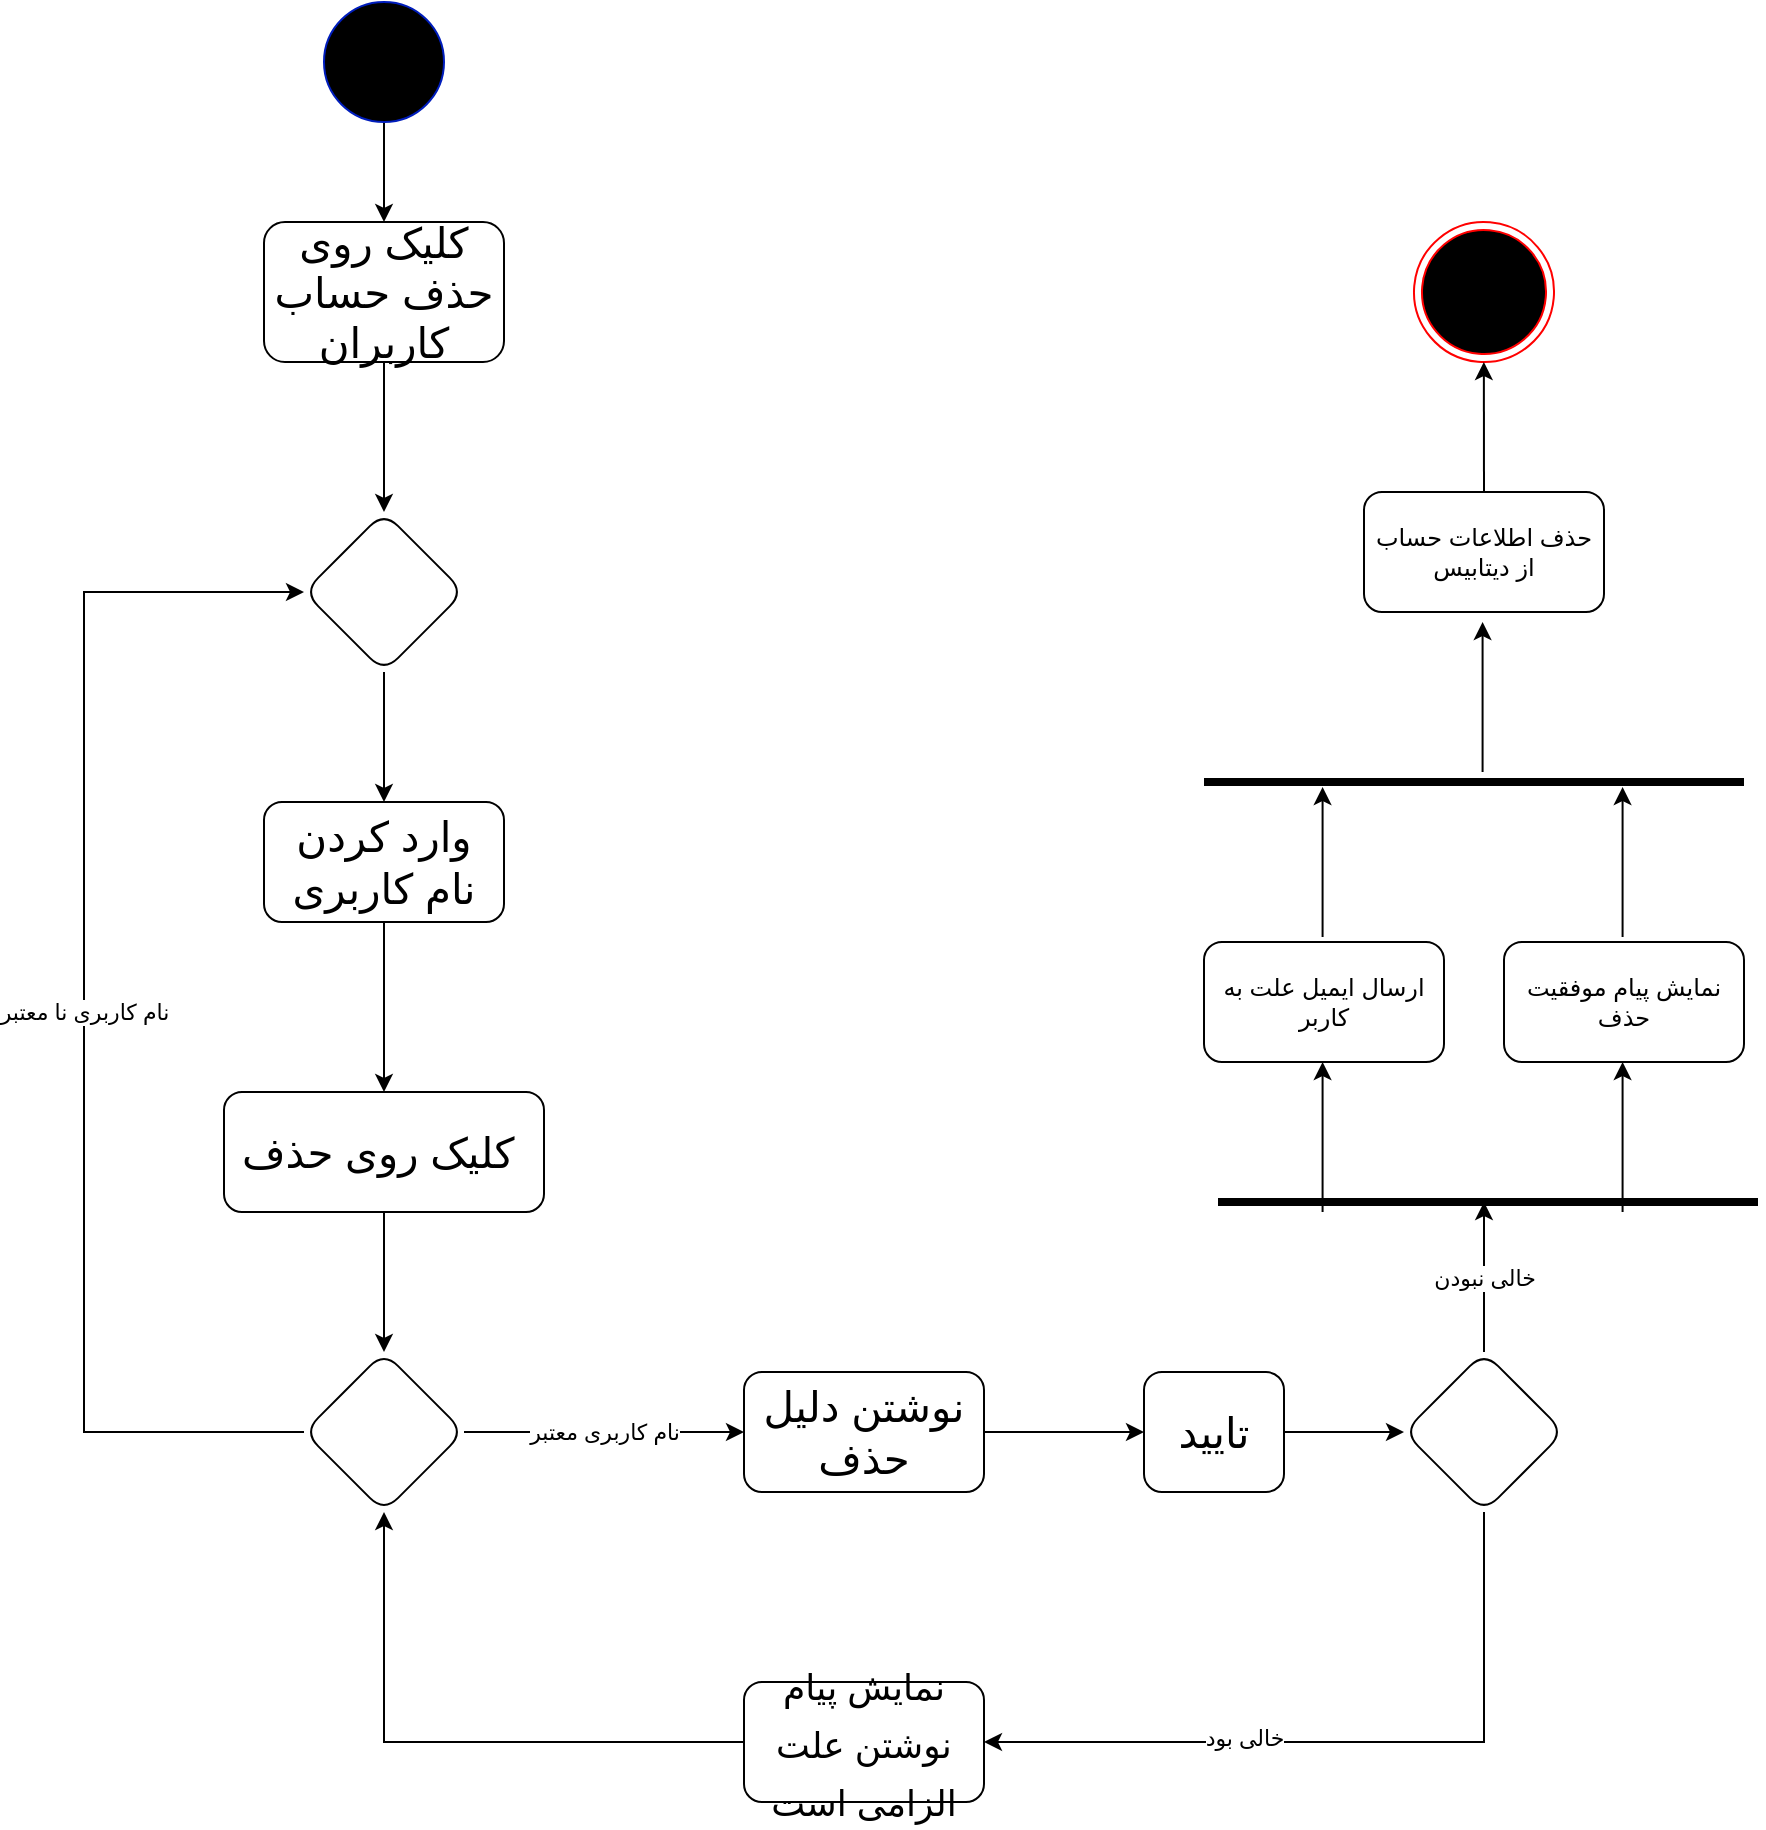 <mxfile version="20.8.13" type="device"><diagram id="yBs62Qw9mgIWAJ26Yhln" name="‫صفحه - 1‬"><mxGraphModel dx="1747" dy="1903" grid="1" gridSize="10" guides="1" tooltips="1" connect="1" arrows="1" fold="1" page="1" pageScale="1" pageWidth="827" pageHeight="1169" math="0" shadow="0"><root><mxCell id="0"/><mxCell id="1" parent="0"/><mxCell id="eOGFLjpOEYUzNxEBA_Fc-2" style="edgeStyle=orthogonalEdgeStyle;rounded=0;orthogonalLoop=1;jettySize=auto;html=1;exitX=0.5;exitY=1;exitDx=0;exitDy=0;exitPerimeter=0;entryX=0.5;entryY=0;entryDx=0;entryDy=0;" parent="1" source="eOGFLjpOEYUzNxEBA_Fc-3" target="eOGFLjpOEYUzNxEBA_Fc-5" edge="1"><mxGeometry relative="1" as="geometry"/></mxCell><mxCell id="eOGFLjpOEYUzNxEBA_Fc-3" value="" style="verticalLabelPosition=bottom;verticalAlign=top;html=1;shape=mxgraph.flowchart.on-page_reference;fillColor=#000000;fontColor=#ffffff;strokeColor=#001DBC;" parent="1" vertex="1"><mxGeometry x="524" y="120" width="60" height="60" as="geometry"/></mxCell><mxCell id="eOGFLjpOEYUzNxEBA_Fc-4" value="" style="edgeStyle=orthogonalEdgeStyle;rounded=0;orthogonalLoop=1;jettySize=auto;html=1;" parent="1" source="eOGFLjpOEYUzNxEBA_Fc-5" target="eOGFLjpOEYUzNxEBA_Fc-15" edge="1"><mxGeometry relative="1" as="geometry"/></mxCell><mxCell id="eOGFLjpOEYUzNxEBA_Fc-5" value="کلیک روی حذف حساب کاربران" style="rounded=1;whiteSpace=wrap;html=1;fontSize=21;" parent="1" vertex="1"><mxGeometry x="494" y="230" width="120" height="70" as="geometry"/></mxCell><mxCell id="eOGFLjpOEYUzNxEBA_Fc-6" value="" style="ellipse;html=1;shape=endState;fillColor=#000000;strokeColor=#ff0000;strokeWidth=1;fontSize=20;rotation=5;" parent="1" vertex="1"><mxGeometry x="1069" y="230.02" width="70" height="69.98" as="geometry"/></mxCell><mxCell id="eOGFLjpOEYUzNxEBA_Fc-7" value="" style="edgeStyle=orthogonalEdgeStyle;rounded=0;orthogonalLoop=1;jettySize=auto;html=1;" parent="1" source="eOGFLjpOEYUzNxEBA_Fc-8" target="eOGFLjpOEYUzNxEBA_Fc-10" edge="1"><mxGeometry relative="1" as="geometry"/></mxCell><mxCell id="eOGFLjpOEYUzNxEBA_Fc-8" value="وارد کردن نام کاربری" style="whiteSpace=wrap;html=1;fontSize=21;rounded=1;" parent="1" vertex="1"><mxGeometry x="494" y="520" width="120" height="60" as="geometry"/></mxCell><mxCell id="eOGFLjpOEYUzNxEBA_Fc-9" value="" style="edgeStyle=orthogonalEdgeStyle;rounded=0;orthogonalLoop=1;jettySize=auto;html=1;" parent="1" source="eOGFLjpOEYUzNxEBA_Fc-10" target="eOGFLjpOEYUzNxEBA_Fc-13" edge="1"><mxGeometry relative="1" as="geometry"/></mxCell><mxCell id="eOGFLjpOEYUzNxEBA_Fc-10" value="کلیک روی حذف&amp;nbsp;" style="whiteSpace=wrap;html=1;fontSize=21;rounded=1;" parent="1" vertex="1"><mxGeometry x="474" y="665" width="160" height="60" as="geometry"/></mxCell><mxCell id="eOGFLjpOEYUzNxEBA_Fc-11" value="نام کاربری نا معتبر" style="edgeStyle=orthogonalEdgeStyle;rounded=0;orthogonalLoop=1;jettySize=auto;html=1;exitX=0;exitY=0.5;exitDx=0;exitDy=0;entryX=0;entryY=0.5;entryDx=0;entryDy=0;" parent="1" source="eOGFLjpOEYUzNxEBA_Fc-13" target="eOGFLjpOEYUzNxEBA_Fc-15" edge="1"><mxGeometry relative="1" as="geometry"><Array as="points"><mxPoint x="404" y="835"/><mxPoint x="404" y="415"/></Array></mxGeometry></mxCell><mxCell id="eOGFLjpOEYUzNxEBA_Fc-12" value="نام کاربری معتبر" style="edgeStyle=orthogonalEdgeStyle;rounded=0;orthogonalLoop=1;jettySize=auto;html=1;" parent="1" source="eOGFLjpOEYUzNxEBA_Fc-13" target="eOGFLjpOEYUzNxEBA_Fc-17" edge="1"><mxGeometry relative="1" as="geometry"/></mxCell><mxCell id="eOGFLjpOEYUzNxEBA_Fc-13" value="" style="rhombus;whiteSpace=wrap;html=1;fontSize=21;rounded=1;" parent="1" vertex="1"><mxGeometry x="514" y="795" width="80" height="80" as="geometry"/></mxCell><mxCell id="eOGFLjpOEYUzNxEBA_Fc-14" style="edgeStyle=orthogonalEdgeStyle;rounded=0;orthogonalLoop=1;jettySize=auto;html=1;exitX=0.5;exitY=1;exitDx=0;exitDy=0;entryX=0.5;entryY=0;entryDx=0;entryDy=0;" parent="1" source="eOGFLjpOEYUzNxEBA_Fc-15" target="eOGFLjpOEYUzNxEBA_Fc-8" edge="1"><mxGeometry relative="1" as="geometry"/></mxCell><mxCell id="eOGFLjpOEYUzNxEBA_Fc-15" value="" style="rhombus;whiteSpace=wrap;html=1;fontSize=21;rounded=1;" parent="1" vertex="1"><mxGeometry x="514" y="375" width="80" height="80" as="geometry"/></mxCell><mxCell id="eOGFLjpOEYUzNxEBA_Fc-27" value="" style="edgeStyle=orthogonalEdgeStyle;rounded=0;orthogonalLoop=1;jettySize=auto;html=1;" parent="1" source="eOGFLjpOEYUzNxEBA_Fc-17" target="eOGFLjpOEYUzNxEBA_Fc-26" edge="1"><mxGeometry relative="1" as="geometry"/></mxCell><mxCell id="eOGFLjpOEYUzNxEBA_Fc-17" value="نوشتن دلیل حذف" style="whiteSpace=wrap;html=1;fontSize=21;rounded=1;" parent="1" vertex="1"><mxGeometry x="734" y="805" width="120" height="60" as="geometry"/></mxCell><mxCell id="eOGFLjpOEYUzNxEBA_Fc-24" style="edgeStyle=orthogonalEdgeStyle;rounded=0;orthogonalLoop=1;jettySize=auto;html=1;exitX=0.5;exitY=1;exitDx=0;exitDy=0;entryX=1;entryY=0.5;entryDx=0;entryDy=0;" parent="1" source="eOGFLjpOEYUzNxEBA_Fc-22" target="TN3bCqP2OAcl6wqklUqT-4" edge="1"><mxGeometry relative="1" as="geometry"><mxPoint x="914" y="920" as="targetPoint"/><Array as="points"><mxPoint x="1104" y="990"/></Array></mxGeometry></mxCell><mxCell id="eOGFLjpOEYUzNxEBA_Fc-25" value="خالی بود" style="edgeLabel;html=1;align=center;verticalAlign=middle;resizable=0;points=[];" parent="eOGFLjpOEYUzNxEBA_Fc-24" vertex="1" connectable="0"><mxGeometry x="0.29" y="-2" relative="1" as="geometry"><mxPoint as="offset"/></mxGeometry></mxCell><mxCell id="eOGFLjpOEYUzNxEBA_Fc-30" value="خالی نبودن" style="edgeStyle=orthogonalEdgeStyle;rounded=0;orthogonalLoop=1;jettySize=auto;html=1;exitX=0.5;exitY=0;exitDx=0;exitDy=0;strokeWidth=1;" parent="1" source="eOGFLjpOEYUzNxEBA_Fc-22" edge="1"><mxGeometry relative="1" as="geometry"><mxPoint x="1104" y="720" as="targetPoint"/></mxGeometry></mxCell><mxCell id="eOGFLjpOEYUzNxEBA_Fc-22" value="" style="rhombus;whiteSpace=wrap;html=1;fontSize=21;rounded=1;" parent="1" vertex="1"><mxGeometry x="1064" y="795" width="80" height="80" as="geometry"/></mxCell><mxCell id="eOGFLjpOEYUzNxEBA_Fc-28" style="edgeStyle=orthogonalEdgeStyle;rounded=0;orthogonalLoop=1;jettySize=auto;html=1;exitX=1;exitY=0.5;exitDx=0;exitDy=0;entryX=0;entryY=0.5;entryDx=0;entryDy=0;" parent="1" source="eOGFLjpOEYUzNxEBA_Fc-26" target="eOGFLjpOEYUzNxEBA_Fc-22" edge="1"><mxGeometry relative="1" as="geometry"/></mxCell><mxCell id="eOGFLjpOEYUzNxEBA_Fc-26" value="تایید" style="whiteSpace=wrap;html=1;fontSize=21;rounded=1;" parent="1" vertex="1"><mxGeometry x="934" y="805" width="70" height="60" as="geometry"/></mxCell><mxCell id="eOGFLjpOEYUzNxEBA_Fc-29" value="" style="endArrow=none;html=1;rounded=0;strokeWidth=4;" parent="1" edge="1"><mxGeometry width="50" height="50" relative="1" as="geometry"><mxPoint x="971" y="720" as="sourcePoint"/><mxPoint x="1241" y="720" as="targetPoint"/></mxGeometry></mxCell><mxCell id="eOGFLjpOEYUzNxEBA_Fc-31" value="ارسال ایمیل علت به کاربر" style="rounded=1;whiteSpace=wrap;html=1;" parent="1" vertex="1"><mxGeometry x="964" y="590" width="120" height="60" as="geometry"/></mxCell><mxCell id="eOGFLjpOEYUzNxEBA_Fc-32" value="نمایش پیام موفقیت حذف" style="rounded=1;whiteSpace=wrap;html=1;" parent="1" vertex="1"><mxGeometry x="1114" y="590" width="120" height="60" as="geometry"/></mxCell><mxCell id="eOGFLjpOEYUzNxEBA_Fc-33" style="edgeStyle=orthogonalEdgeStyle;rounded=0;orthogonalLoop=1;jettySize=auto;html=1;exitX=0.5;exitY=0;exitDx=0;exitDy=0;strokeWidth=1;" parent="1" edge="1"><mxGeometry relative="1" as="geometry"><mxPoint x="1023.29" y="650" as="targetPoint"/><mxPoint x="1023.29" y="725.0" as="sourcePoint"/></mxGeometry></mxCell><mxCell id="eOGFLjpOEYUzNxEBA_Fc-34" style="edgeStyle=orthogonalEdgeStyle;rounded=0;orthogonalLoop=1;jettySize=auto;html=1;exitX=0.5;exitY=0;exitDx=0;exitDy=0;strokeWidth=1;" parent="1" edge="1"><mxGeometry relative="1" as="geometry"><mxPoint x="1173.29" y="650" as="targetPoint"/><mxPoint x="1173.29" y="725.0" as="sourcePoint"/></mxGeometry></mxCell><mxCell id="eOGFLjpOEYUzNxEBA_Fc-35" style="edgeStyle=orthogonalEdgeStyle;rounded=0;orthogonalLoop=1;jettySize=auto;html=1;exitX=0.5;exitY=0;exitDx=0;exitDy=0;strokeWidth=1;" parent="1" edge="1"><mxGeometry relative="1" as="geometry"><mxPoint x="1023.29" y="512.5" as="targetPoint"/><mxPoint x="1023.29" y="587.5" as="sourcePoint"/></mxGeometry></mxCell><mxCell id="eOGFLjpOEYUzNxEBA_Fc-36" style="edgeStyle=orthogonalEdgeStyle;rounded=0;orthogonalLoop=1;jettySize=auto;html=1;exitX=0.5;exitY=0;exitDx=0;exitDy=0;strokeWidth=1;" parent="1" edge="1"><mxGeometry relative="1" as="geometry"><mxPoint x="1173.29" y="512.5" as="targetPoint"/><mxPoint x="1173.29" y="587.5" as="sourcePoint"/></mxGeometry></mxCell><mxCell id="eOGFLjpOEYUzNxEBA_Fc-37" value="" style="endArrow=none;html=1;rounded=0;strokeWidth=4;" parent="1" edge="1"><mxGeometry width="50" height="50" relative="1" as="geometry"><mxPoint x="964" y="510" as="sourcePoint"/><mxPoint x="1234" y="510" as="targetPoint"/></mxGeometry></mxCell><mxCell id="eOGFLjpOEYUzNxEBA_Fc-39" style="edgeStyle=orthogonalEdgeStyle;rounded=0;orthogonalLoop=1;jettySize=auto;html=1;exitX=0.5;exitY=0;exitDx=0;exitDy=0;strokeWidth=1;" parent="1" edge="1"><mxGeometry relative="1" as="geometry"><mxPoint x="1103.29" y="430" as="targetPoint"/><mxPoint x="1103.29" y="505" as="sourcePoint"/></mxGeometry></mxCell><mxCell id="eOGFLjpOEYUzNxEBA_Fc-43" style="edgeStyle=orthogonalEdgeStyle;rounded=0;orthogonalLoop=1;jettySize=auto;html=1;exitX=0.5;exitY=0;exitDx=0;exitDy=0;strokeWidth=1;" parent="1" source="eOGFLjpOEYUzNxEBA_Fc-40" target="eOGFLjpOEYUzNxEBA_Fc-6" edge="1"><mxGeometry relative="1" as="geometry"/></mxCell><mxCell id="eOGFLjpOEYUzNxEBA_Fc-40" value="حذف اطلاعات حساب از دیتابیس" style="rounded=1;whiteSpace=wrap;html=1;" parent="1" vertex="1"><mxGeometry x="1044" y="365" width="120" height="60" as="geometry"/></mxCell><mxCell id="TN3bCqP2OAcl6wqklUqT-5" style="edgeStyle=orthogonalEdgeStyle;rounded=0;orthogonalLoop=1;jettySize=auto;html=1;exitX=0;exitY=0.5;exitDx=0;exitDy=0;entryX=0.5;entryY=1;entryDx=0;entryDy=0;fontSize=18;" edge="1" parent="1" source="TN3bCqP2OAcl6wqklUqT-4" target="eOGFLjpOEYUzNxEBA_Fc-13"><mxGeometry relative="1" as="geometry"/></mxCell><mxCell id="TN3bCqP2OAcl6wqklUqT-4" value="&lt;font style=&quot;font-size: 18px;&quot;&gt;نمایش پیام نوشتن علت الزامی است&lt;/font&gt;" style="rounded=1;whiteSpace=wrap;html=1;fontSize=24;" vertex="1" parent="1"><mxGeometry x="734" y="960" width="120" height="60" as="geometry"/></mxCell></root></mxGraphModel></diagram></mxfile>